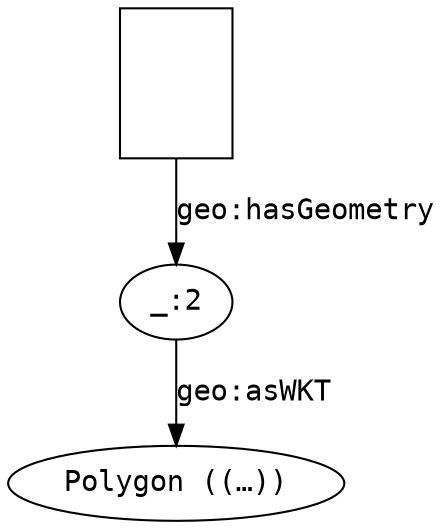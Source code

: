 digraph simple {
  graph [fontname="courier"];

  feature -> geometry [label=<<font face="courier">geo:hasGeometry</font>>];
  geometry -> wkt [label=<<font face="courier">geo:asWKT</font>>];

  feature [fixedsize="false",height="1",image="de-brug.jpg",imagescale="both",label="",shape="box"];
  geometry [label=<<font face="courier">_:2</font>>];
  wkt [label=<<font face="courier">Polygon ((…))</font>>];
}
